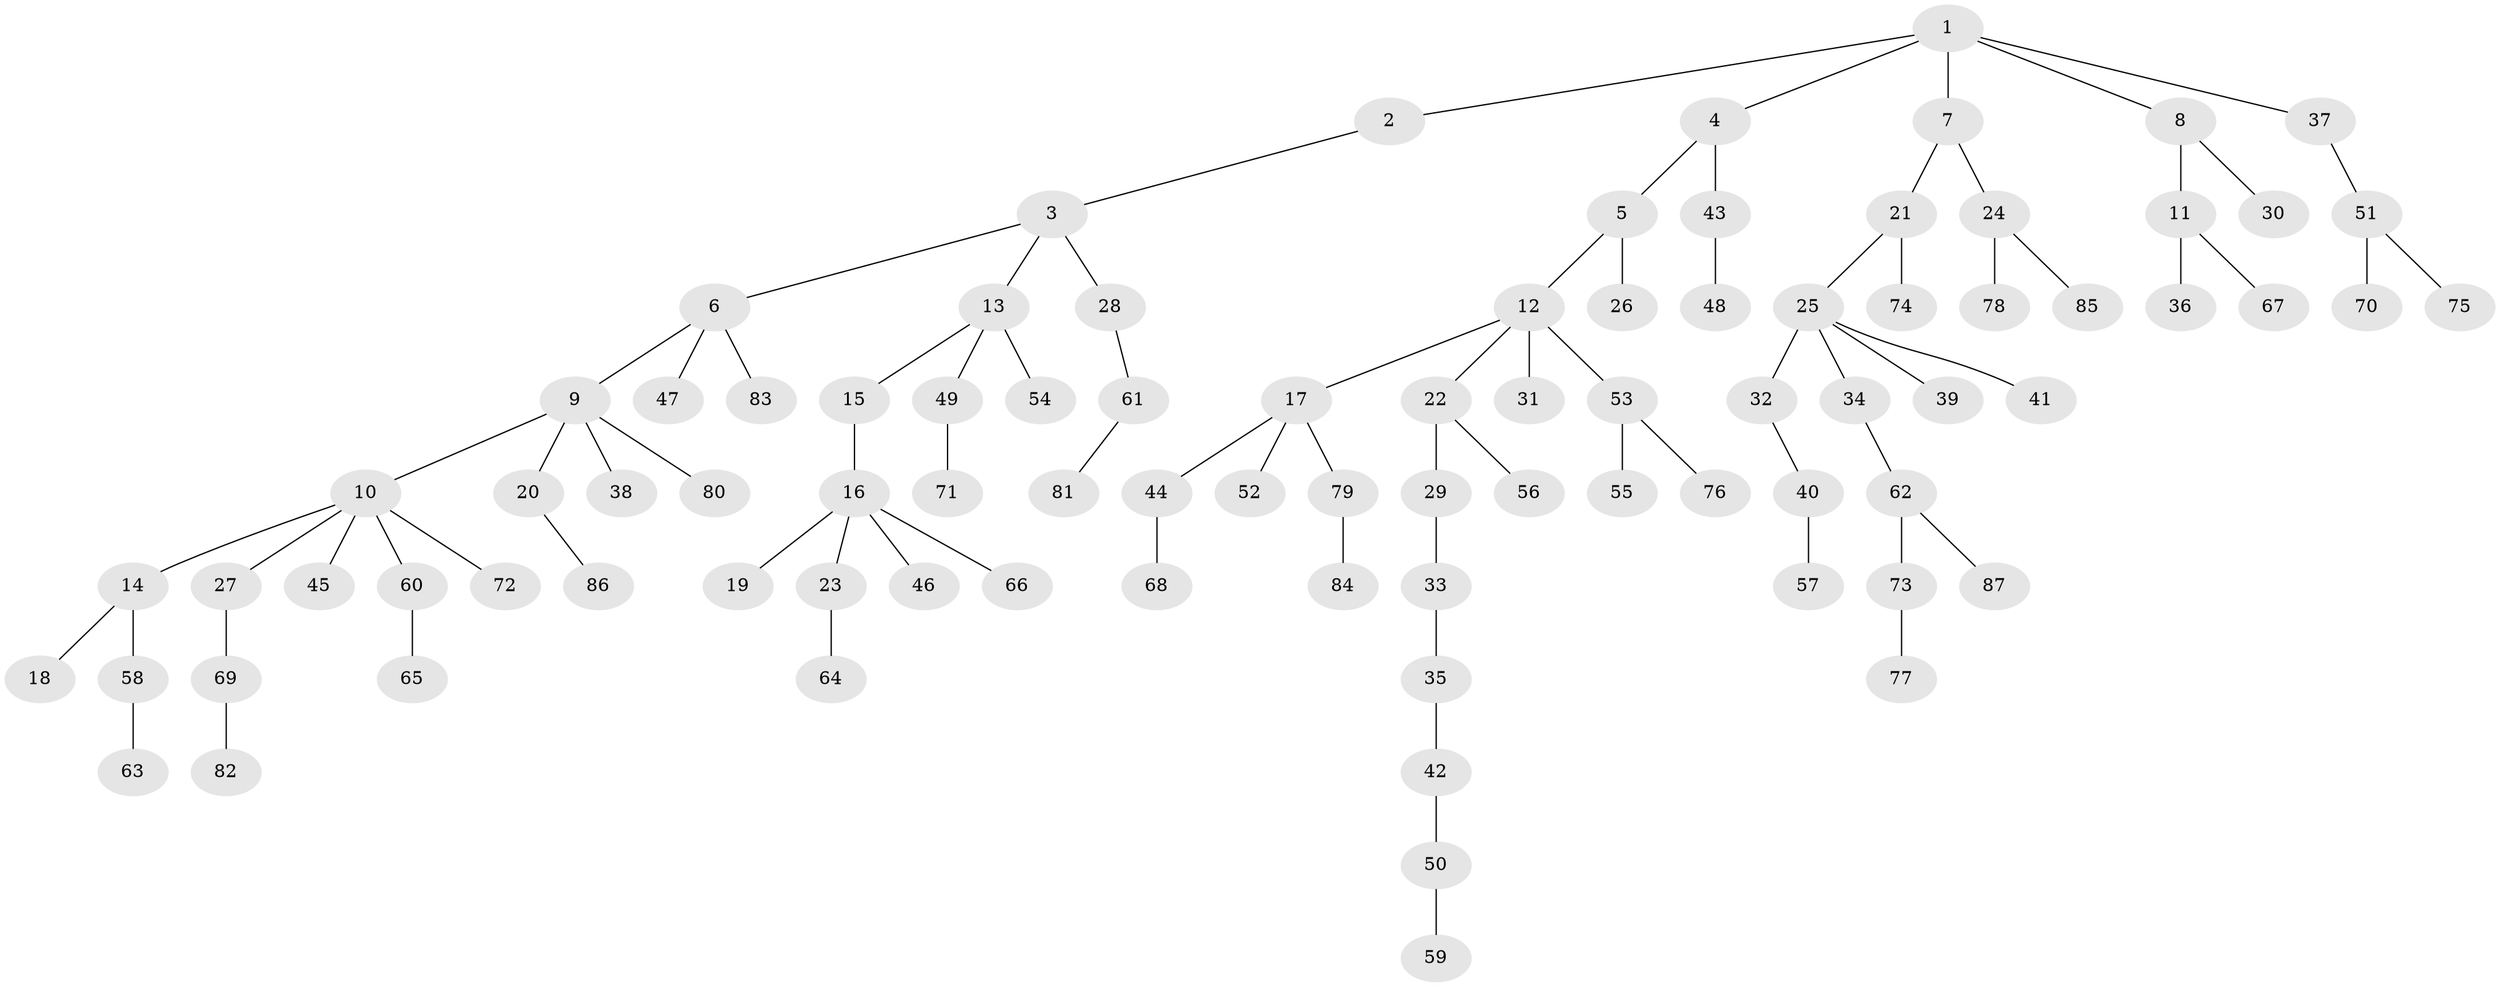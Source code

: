 // Generated by graph-tools (version 1.1) at 2025/50/03/09/25 03:50:22]
// undirected, 87 vertices, 86 edges
graph export_dot {
graph [start="1"]
  node [color=gray90,style=filled];
  1;
  2;
  3;
  4;
  5;
  6;
  7;
  8;
  9;
  10;
  11;
  12;
  13;
  14;
  15;
  16;
  17;
  18;
  19;
  20;
  21;
  22;
  23;
  24;
  25;
  26;
  27;
  28;
  29;
  30;
  31;
  32;
  33;
  34;
  35;
  36;
  37;
  38;
  39;
  40;
  41;
  42;
  43;
  44;
  45;
  46;
  47;
  48;
  49;
  50;
  51;
  52;
  53;
  54;
  55;
  56;
  57;
  58;
  59;
  60;
  61;
  62;
  63;
  64;
  65;
  66;
  67;
  68;
  69;
  70;
  71;
  72;
  73;
  74;
  75;
  76;
  77;
  78;
  79;
  80;
  81;
  82;
  83;
  84;
  85;
  86;
  87;
  1 -- 2;
  1 -- 4;
  1 -- 7;
  1 -- 8;
  1 -- 37;
  2 -- 3;
  3 -- 6;
  3 -- 13;
  3 -- 28;
  4 -- 5;
  4 -- 43;
  5 -- 12;
  5 -- 26;
  6 -- 9;
  6 -- 47;
  6 -- 83;
  7 -- 21;
  7 -- 24;
  8 -- 11;
  8 -- 30;
  9 -- 10;
  9 -- 20;
  9 -- 38;
  9 -- 80;
  10 -- 14;
  10 -- 27;
  10 -- 45;
  10 -- 60;
  10 -- 72;
  11 -- 36;
  11 -- 67;
  12 -- 17;
  12 -- 22;
  12 -- 31;
  12 -- 53;
  13 -- 15;
  13 -- 49;
  13 -- 54;
  14 -- 18;
  14 -- 58;
  15 -- 16;
  16 -- 19;
  16 -- 23;
  16 -- 46;
  16 -- 66;
  17 -- 44;
  17 -- 52;
  17 -- 79;
  20 -- 86;
  21 -- 25;
  21 -- 74;
  22 -- 29;
  22 -- 56;
  23 -- 64;
  24 -- 78;
  24 -- 85;
  25 -- 32;
  25 -- 34;
  25 -- 39;
  25 -- 41;
  27 -- 69;
  28 -- 61;
  29 -- 33;
  32 -- 40;
  33 -- 35;
  34 -- 62;
  35 -- 42;
  37 -- 51;
  40 -- 57;
  42 -- 50;
  43 -- 48;
  44 -- 68;
  49 -- 71;
  50 -- 59;
  51 -- 70;
  51 -- 75;
  53 -- 55;
  53 -- 76;
  58 -- 63;
  60 -- 65;
  61 -- 81;
  62 -- 73;
  62 -- 87;
  69 -- 82;
  73 -- 77;
  79 -- 84;
}
